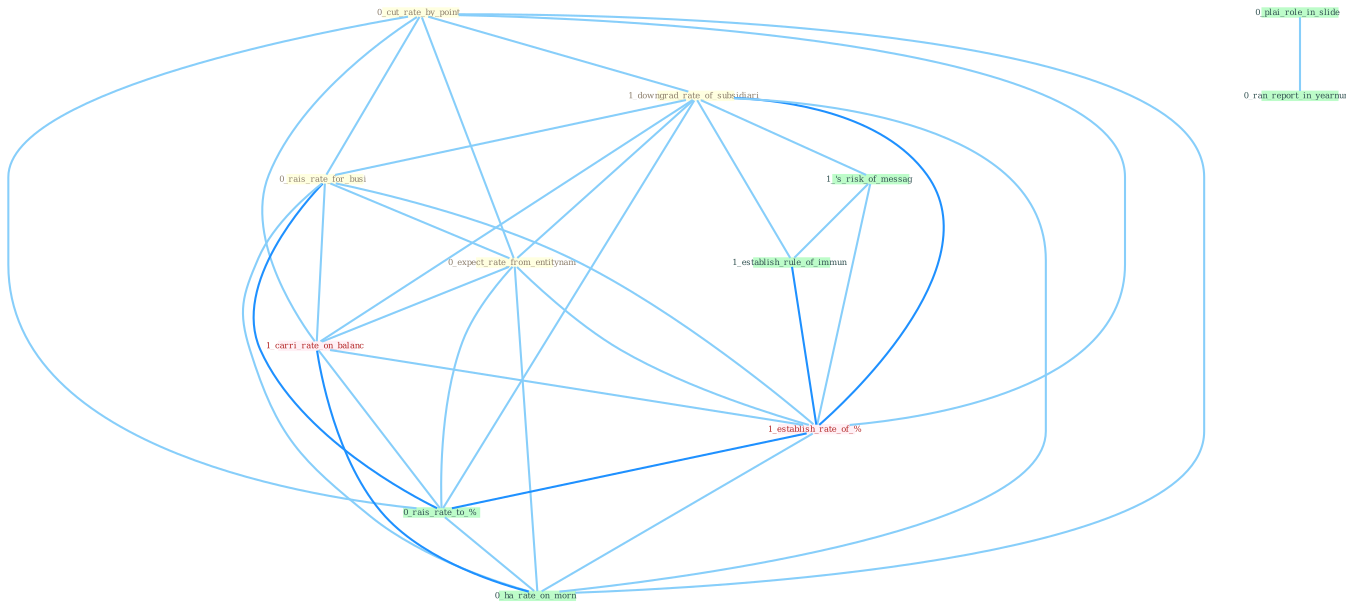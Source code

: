 Graph G{ 
    node
    [shape=polygon,style=filled,width=.5,height=.06,color="#BDFCC9",fixedsize=true,fontsize=4,
    fontcolor="#2f4f4f"];
    {node
    [color="#ffffe0", fontcolor="#8b7d6b"] "0_cut_rate_by_point " "1_downgrad_rate_of_subsidiari " "0_rais_rate_for_busi " "0_expect_rate_from_entitynam "}
{node [color="#fff0f5", fontcolor="#b22222"] "1_carri_rate_on_balanc " "1_establish_rate_of_% "}
edge [color="#B0E2FF"];

	"0_cut_rate_by_point " -- "1_downgrad_rate_of_subsidiari " [w="1", color="#87cefa" ];
	"0_cut_rate_by_point " -- "0_rais_rate_for_busi " [w="1", color="#87cefa" ];
	"0_cut_rate_by_point " -- "0_expect_rate_from_entitynam " [w="1", color="#87cefa" ];
	"0_cut_rate_by_point " -- "1_carri_rate_on_balanc " [w="1", color="#87cefa" ];
	"0_cut_rate_by_point " -- "1_establish_rate_of_% " [w="1", color="#87cefa" ];
	"0_cut_rate_by_point " -- "0_rais_rate_to_% " [w="1", color="#87cefa" ];
	"0_cut_rate_by_point " -- "0_ha_rate_on_morn " [w="1", color="#87cefa" ];
	"1_downgrad_rate_of_subsidiari " -- "0_rais_rate_for_busi " [w="1", color="#87cefa" ];
	"1_downgrad_rate_of_subsidiari " -- "0_expect_rate_from_entitynam " [w="1", color="#87cefa" ];
	"1_downgrad_rate_of_subsidiari " -- "1_carri_rate_on_balanc " [w="1", color="#87cefa" ];
	"1_downgrad_rate_of_subsidiari " -- "1_'s_risk_of_messag " [w="1", color="#87cefa" ];
	"1_downgrad_rate_of_subsidiari " -- "1_establish_rule_of_immun " [w="1", color="#87cefa" ];
	"1_downgrad_rate_of_subsidiari " -- "1_establish_rate_of_% " [w="2", color="#1e90ff" , len=0.8];
	"1_downgrad_rate_of_subsidiari " -- "0_rais_rate_to_% " [w="1", color="#87cefa" ];
	"1_downgrad_rate_of_subsidiari " -- "0_ha_rate_on_morn " [w="1", color="#87cefa" ];
	"0_rais_rate_for_busi " -- "0_expect_rate_from_entitynam " [w="1", color="#87cefa" ];
	"0_rais_rate_for_busi " -- "1_carri_rate_on_balanc " [w="1", color="#87cefa" ];
	"0_rais_rate_for_busi " -- "1_establish_rate_of_% " [w="1", color="#87cefa" ];
	"0_rais_rate_for_busi " -- "0_rais_rate_to_% " [w="2", color="#1e90ff" , len=0.8];
	"0_rais_rate_for_busi " -- "0_ha_rate_on_morn " [w="1", color="#87cefa" ];
	"0_expect_rate_from_entitynam " -- "1_carri_rate_on_balanc " [w="1", color="#87cefa" ];
	"0_expect_rate_from_entitynam " -- "1_establish_rate_of_% " [w="1", color="#87cefa" ];
	"0_expect_rate_from_entitynam " -- "0_rais_rate_to_% " [w="1", color="#87cefa" ];
	"0_expect_rate_from_entitynam " -- "0_ha_rate_on_morn " [w="1", color="#87cefa" ];
	"0_plai_role_in_slide " -- "0_ran_report_in_yearnum " [w="1", color="#87cefa" ];
	"1_carri_rate_on_balanc " -- "1_establish_rate_of_% " [w="1", color="#87cefa" ];
	"1_carri_rate_on_balanc " -- "0_rais_rate_to_% " [w="1", color="#87cefa" ];
	"1_carri_rate_on_balanc " -- "0_ha_rate_on_morn " [w="2", color="#1e90ff" , len=0.8];
	"1_'s_risk_of_messag " -- "1_establish_rule_of_immun " [w="1", color="#87cefa" ];
	"1_'s_risk_of_messag " -- "1_establish_rate_of_% " [w="1", color="#87cefa" ];
	"1_establish_rule_of_immun " -- "1_establish_rate_of_% " [w="2", color="#1e90ff" , len=0.8];
	"1_establish_rate_of_% " -- "0_rais_rate_to_% " [w="2", color="#1e90ff" , len=0.8];
	"1_establish_rate_of_% " -- "0_ha_rate_on_morn " [w="1", color="#87cefa" ];
	"0_rais_rate_to_% " -- "0_ha_rate_on_morn " [w="1", color="#87cefa" ];
}